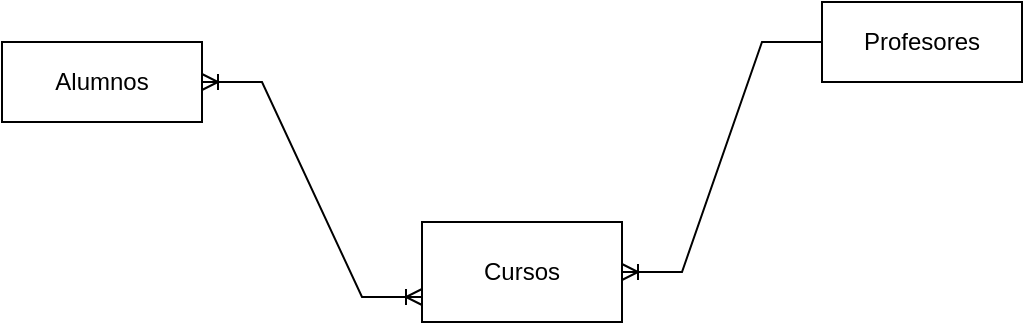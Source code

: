 <mxfile version="20.2.3" type="device"><diagram id="2kkQjghlZaZjkBBCkyai" name="Página-1"><mxGraphModel dx="1022" dy="531" grid="1" gridSize="10" guides="1" tooltips="1" connect="1" arrows="1" fold="1" page="1" pageScale="1" pageWidth="827" pageHeight="1169" math="0" shadow="0"><root><mxCell id="0"/><mxCell id="1" parent="0"/><mxCell id="rnf81vktckHCiaFKqly4-1" value="Alumnos" style="whiteSpace=wrap;html=1;align=center;" vertex="1" parent="1"><mxGeometry x="20" y="150" width="100" height="40" as="geometry"/></mxCell><mxCell id="rnf81vktckHCiaFKqly4-2" value="Profesores" style="whiteSpace=wrap;html=1;align=center;" vertex="1" parent="1"><mxGeometry x="430" y="130" width="100" height="40" as="geometry"/></mxCell><mxCell id="rnf81vktckHCiaFKqly4-3" value="Cursos" style="whiteSpace=wrap;html=1;align=center;" vertex="1" parent="1"><mxGeometry x="230" y="240" width="100" height="50" as="geometry"/></mxCell><mxCell id="rnf81vktckHCiaFKqly4-8" value="" style="edgeStyle=entityRelationEdgeStyle;fontSize=12;html=1;endArrow=ERoneToMany;startArrow=ERoneToMany;rounded=0;entryX=0;entryY=0.75;entryDx=0;entryDy=0;exitX=1;exitY=0.5;exitDx=0;exitDy=0;" edge="1" parent="1" source="rnf81vktckHCiaFKqly4-1" target="rnf81vktckHCiaFKqly4-3"><mxGeometry width="100" height="100" relative="1" as="geometry"><mxPoint x="260" y="400" as="sourcePoint"/><mxPoint x="360" y="300" as="targetPoint"/></mxGeometry></mxCell><mxCell id="rnf81vktckHCiaFKqly4-9" value="" style="edgeStyle=entityRelationEdgeStyle;fontSize=12;html=1;endArrow=ERoneToMany;rounded=0;exitX=0;exitY=0.5;exitDx=0;exitDy=0;entryX=1;entryY=0.5;entryDx=0;entryDy=0;" edge="1" parent="1" source="rnf81vktckHCiaFKqly4-2" target="rnf81vktckHCiaFKqly4-3"><mxGeometry width="100" height="100" relative="1" as="geometry"><mxPoint x="414" y="150" as="sourcePoint"/><mxPoint x="514" y="50" as="targetPoint"/></mxGeometry></mxCell></root></mxGraphModel></diagram></mxfile>